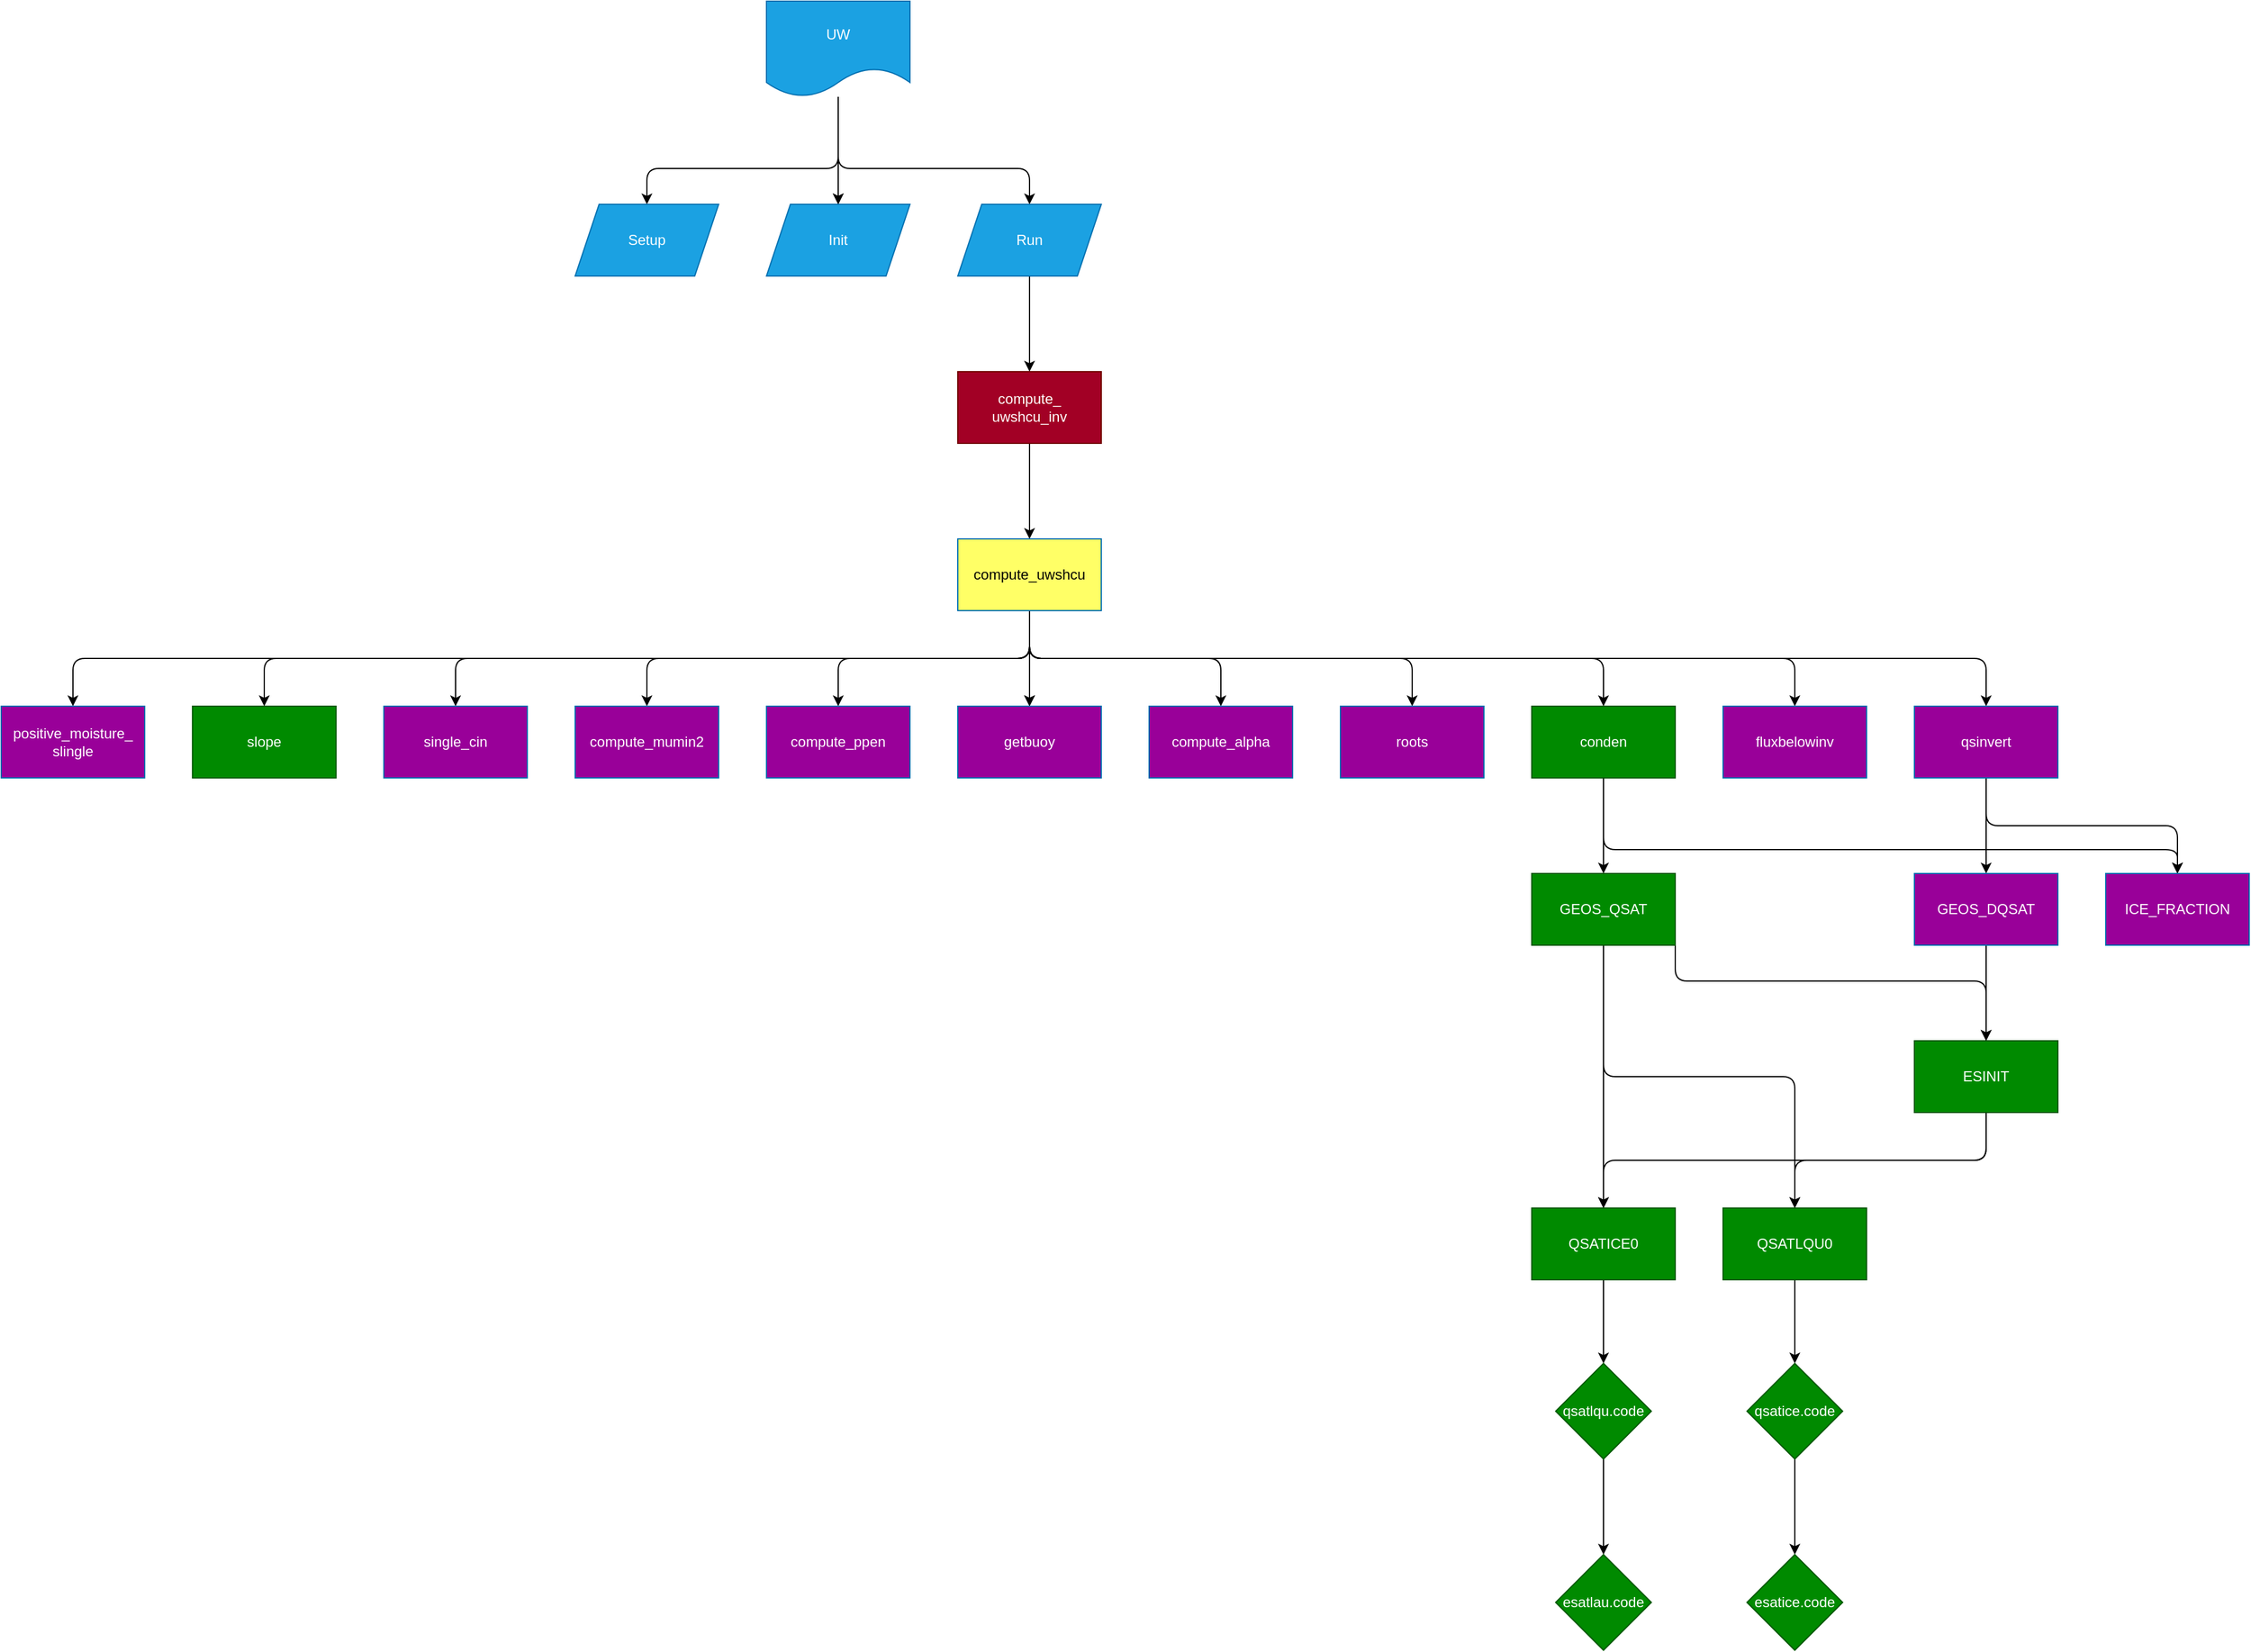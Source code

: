 <mxfile>
    <diagram name="Page-1" id="TWxsnh-rBOKwKERJ7GCM">
        <mxGraphModel dx="2427" dy="710" grid="1" gridSize="10" guides="1" tooltips="1" connect="1" arrows="1" fold="1" page="1" pageScale="1" pageWidth="850" pageHeight="1100" math="0" shadow="0">
            <root>
                <mxCell id="0"/>
                <mxCell id="1" parent="0"/>
                <mxCell id="65" value="" style="edgeStyle=none;html=1;" parent="1" source="63" target="64" edge="1">
                    <mxGeometry relative="1" as="geometry"/>
                </mxCell>
                <mxCell id="66" value="" style="edgeStyle=orthogonalEdgeStyle;html=1;" parent="1" source="63" target="64" edge="1">
                    <mxGeometry relative="1" as="geometry"/>
                </mxCell>
                <mxCell id="70" value="" style="edgeStyle=orthogonalEdgeStyle;html=1;" parent="1" target="69" edge="1">
                    <mxGeometry relative="1" as="geometry">
                        <mxPoint x="440" y="360" as="sourcePoint"/>
                        <Array as="points">
                            <mxPoint x="440" y="420"/>
                            <mxPoint x="280" y="420"/>
                        </Array>
                    </mxGeometry>
                </mxCell>
                <mxCell id="72" value="" style="edgeStyle=orthogonalEdgeStyle;html=1;" parent="1" target="71" edge="1">
                    <mxGeometry relative="1" as="geometry">
                        <mxPoint x="440" y="360" as="sourcePoint"/>
                        <Array as="points">
                            <mxPoint x="440" y="420"/>
                            <mxPoint x="600" y="420"/>
                        </Array>
                    </mxGeometry>
                </mxCell>
                <mxCell id="63" value="UW" style="shape=document;whiteSpace=wrap;html=1;boundedLbl=1;fillColor=#1ba1e2;fontColor=#ffffff;strokeColor=#006EAF;" parent="1" vertex="1">
                    <mxGeometry x="380" y="280" width="120" height="80" as="geometry"/>
                </mxCell>
                <mxCell id="64" value="Init" style="shape=parallelogram;perimeter=parallelogramPerimeter;whiteSpace=wrap;html=1;fixedSize=1;fillColor=#1ba1e2;strokeColor=#006EAF;fontColor=#ffffff;" parent="1" vertex="1">
                    <mxGeometry x="380" y="450" width="120" height="60" as="geometry"/>
                </mxCell>
                <mxCell id="69" value="Setup" style="shape=parallelogram;perimeter=parallelogramPerimeter;whiteSpace=wrap;html=1;fixedSize=1;fillColor=#1ba1e2;strokeColor=#006EAF;fontColor=#ffffff;" parent="1" vertex="1">
                    <mxGeometry x="220" y="450" width="120" height="60" as="geometry"/>
                </mxCell>
                <mxCell id="74" value="" style="edgeStyle=orthogonalEdgeStyle;html=1;" parent="1" source="71" target="73" edge="1">
                    <mxGeometry relative="1" as="geometry"/>
                </mxCell>
                <mxCell id="71" value="Run" style="shape=parallelogram;perimeter=parallelogramPerimeter;whiteSpace=wrap;html=1;fixedSize=1;fillColor=#1ba1e2;strokeColor=#006EAF;fontColor=#ffffff;" parent="1" vertex="1">
                    <mxGeometry x="540" y="450" width="120" height="60" as="geometry"/>
                </mxCell>
                <mxCell id="76" value="" style="edgeStyle=orthogonalEdgeStyle;html=1;" parent="1" source="73" target="75" edge="1">
                    <mxGeometry relative="1" as="geometry"/>
                </mxCell>
                <mxCell id="73" value="compute_ uwshcu_inv" style="whiteSpace=wrap;html=1;fillColor=#a20025;strokeColor=#6F0000;fontColor=#ffffff;" parent="1" vertex="1">
                    <mxGeometry x="540" y="590" width="120" height="60" as="geometry"/>
                </mxCell>
                <mxCell id="78" value="" style="edgeStyle=orthogonalEdgeStyle;html=1;" parent="1" source="75" target="77" edge="1">
                    <mxGeometry relative="1" as="geometry"/>
                </mxCell>
                <mxCell id="80" value="" style="edgeStyle=orthogonalEdgeStyle;html=1;exitX=0.5;exitY=1;exitDx=0;exitDy=0;" parent="1" source="75" target="79" edge="1">
                    <mxGeometry relative="1" as="geometry"/>
                </mxCell>
                <mxCell id="82" value="" style="edgeStyle=orthogonalEdgeStyle;html=1;exitX=0.5;exitY=1;exitDx=0;exitDy=0;" parent="1" source="75" target="81" edge="1">
                    <mxGeometry relative="1" as="geometry"/>
                </mxCell>
                <mxCell id="83" value="" style="edgeStyle=orthogonalEdgeStyle;html=1;" parent="1" source="75" target="77" edge="1">
                    <mxGeometry relative="1" as="geometry"/>
                </mxCell>
                <mxCell id="87" value="" style="edgeStyle=orthogonalEdgeStyle;html=1;exitX=0.5;exitY=1;exitDx=0;exitDy=0;" parent="1" source="75" target="86" edge="1">
                    <mxGeometry relative="1" as="geometry"/>
                </mxCell>
                <mxCell id="89" value="" style="edgeStyle=orthogonalEdgeStyle;html=1;exitX=0.5;exitY=1;exitDx=0;exitDy=0;" parent="1" source="75" target="88" edge="1">
                    <mxGeometry relative="1" as="geometry"/>
                </mxCell>
                <mxCell id="91" value="" style="edgeStyle=orthogonalEdgeStyle;html=1;exitX=0.5;exitY=1;exitDx=0;exitDy=0;" parent="1" source="75" target="90" edge="1">
                    <mxGeometry relative="1" as="geometry"/>
                </mxCell>
                <mxCell id="93" value="" style="edgeStyle=orthogonalEdgeStyle;html=1;exitX=0.5;exitY=1;exitDx=0;exitDy=0;" parent="1" source="75" target="92" edge="1">
                    <mxGeometry relative="1" as="geometry"/>
                </mxCell>
                <mxCell id="95" value="" style="edgeStyle=orthogonalEdgeStyle;html=1;exitX=0.5;exitY=1;exitDx=0;exitDy=0;" parent="1" source="75" target="94" edge="1">
                    <mxGeometry relative="1" as="geometry"/>
                </mxCell>
                <mxCell id="97" value="" style="edgeStyle=orthogonalEdgeStyle;html=1;exitX=0.5;exitY=1;exitDx=0;exitDy=0;" parent="1" source="75" target="96" edge="1">
                    <mxGeometry relative="1" as="geometry"/>
                </mxCell>
                <mxCell id="99" value="" style="edgeStyle=orthogonalEdgeStyle;html=1;exitX=0.5;exitY=1;exitDx=0;exitDy=0;" parent="1" source="75" target="98" edge="1">
                    <mxGeometry relative="1" as="geometry"/>
                </mxCell>
                <mxCell id="101" value="" style="edgeStyle=orthogonalEdgeStyle;html=1;exitX=0.5;exitY=1;exitDx=0;exitDy=0;" parent="1" source="75" target="100" edge="1">
                    <mxGeometry relative="1" as="geometry"/>
                </mxCell>
                <mxCell id="75" value="compute_uwshcu" style="whiteSpace=wrap;html=1;fillColor=#FFFF66;strokeColor=#006EAF;fontColor=#000000;" parent="1" vertex="1">
                    <mxGeometry x="540" y="730" width="120" height="60" as="geometry"/>
                </mxCell>
                <mxCell id="77" value="getbuoy&lt;br&gt;" style="whiteSpace=wrap;html=1;fillColor=#990099;strokeColor=#006EAF;fontColor=#ffffff;" parent="1" vertex="1">
                    <mxGeometry x="540" y="870" width="120" height="60" as="geometry"/>
                </mxCell>
                <mxCell id="79" value="compute_ppen" style="whiteSpace=wrap;html=1;fillColor=#990099;strokeColor=#006EAF;fontColor=#ffffff;" parent="1" vertex="1">
                    <mxGeometry x="380" y="870" width="120" height="60" as="geometry"/>
                </mxCell>
                <mxCell id="81" value="compute_alpha" style="whiteSpace=wrap;html=1;fillColor=#990099;strokeColor=#006EAF;fontColor=#ffffff;" parent="1" vertex="1">
                    <mxGeometry x="700" y="870" width="120" height="60" as="geometry"/>
                </mxCell>
                <mxCell id="86" value="compute_mumin2" style="whiteSpace=wrap;html=1;fillColor=#990099;strokeColor=#006EAF;fontColor=#ffffff;" parent="1" vertex="1">
                    <mxGeometry x="220" y="870" width="120" height="60" as="geometry"/>
                </mxCell>
                <mxCell id="88" value="roots" style="whiteSpace=wrap;html=1;fillColor=#990099;strokeColor=#006EAF;fontColor=#ffffff;" parent="1" vertex="1">
                    <mxGeometry x="860" y="870" width="120" height="60" as="geometry"/>
                </mxCell>
                <mxCell id="90" value="single_cin" style="whiteSpace=wrap;html=1;fillColor=#990099;strokeColor=#006EAF;fontColor=#ffffff;" parent="1" vertex="1">
                    <mxGeometry x="60" y="870" width="120" height="60" as="geometry"/>
                </mxCell>
                <mxCell id="109" value="" style="edgeStyle=orthogonalEdgeStyle;html=1;" parent="1" source="92" target="108" edge="1">
                    <mxGeometry relative="1" as="geometry"/>
                </mxCell>
                <mxCell id="112" value="" style="edgeStyle=orthogonalEdgeStyle;html=1;exitX=0.5;exitY=1;exitDx=0;exitDy=0;entryX=0.5;entryY=0;entryDx=0;entryDy=0;" parent="1" source="92" target="104" edge="1">
                    <mxGeometry relative="1" as="geometry">
                        <mxPoint x="1080" y="940" as="sourcePoint"/>
                        <mxPoint x="920" y="1020" as="targetPoint"/>
                        <Array as="points">
                            <mxPoint x="1080" y="990"/>
                            <mxPoint x="1560" y="990"/>
                        </Array>
                    </mxGeometry>
                </mxCell>
                <mxCell id="92" value="conden" style="whiteSpace=wrap;html=1;fillColor=#008a00;strokeColor=#005700;fontColor=#ffffff;" parent="1" vertex="1">
                    <mxGeometry x="1020" y="870" width="120" height="60" as="geometry"/>
                </mxCell>
                <mxCell id="94" value="slope" style="whiteSpace=wrap;html=1;fillColor=#008a00;strokeColor=#005700;fontColor=#ffffff;" parent="1" vertex="1">
                    <mxGeometry x="-100" y="870" width="120" height="60" as="geometry"/>
                </mxCell>
                <mxCell id="96" value="fluxbelowinv" style="whiteSpace=wrap;html=1;fillColor=#990099;strokeColor=#006EAF;fontColor=#ffffff;" parent="1" vertex="1">
                    <mxGeometry x="1180" y="870" width="120" height="60" as="geometry"/>
                </mxCell>
                <mxCell id="98" value="positive_moisture_ slingle" style="whiteSpace=wrap;html=1;fillColor=#990099;strokeColor=#006EAF;fontColor=#ffffff;" parent="1" vertex="1">
                    <mxGeometry x="-260" y="870" width="120" height="60" as="geometry"/>
                </mxCell>
                <mxCell id="103" value="" style="edgeStyle=orthogonalEdgeStyle;html=1;" parent="1" source="100" target="102" edge="1">
                    <mxGeometry relative="1" as="geometry"/>
                </mxCell>
                <mxCell id="105" value="" style="edgeStyle=orthogonalEdgeStyle;html=1;exitX=0.5;exitY=1;exitDx=0;exitDy=0;" parent="1" source="100" target="104" edge="1">
                    <mxGeometry relative="1" as="geometry"/>
                </mxCell>
                <mxCell id="100" value="qsinvert" style="whiteSpace=wrap;html=1;fillColor=#990099;strokeColor=#006EAF;fontColor=#ffffff;" parent="1" vertex="1">
                    <mxGeometry x="1340" y="870" width="120" height="60" as="geometry"/>
                </mxCell>
                <mxCell id="107" value="" style="edgeStyle=orthogonalEdgeStyle;html=1;" parent="1" source="102" target="106" edge="1">
                    <mxGeometry relative="1" as="geometry"/>
                </mxCell>
                <mxCell id="102" value="GEOS_DQSAT" style="whiteSpace=wrap;html=1;fillColor=#990099;strokeColor=#006EAF;fontColor=#ffffff;" parent="1" vertex="1">
                    <mxGeometry x="1340" y="1010" width="120" height="60" as="geometry"/>
                </mxCell>
                <mxCell id="104" value="ICE_FRACTION" style="whiteSpace=wrap;html=1;fillColor=#990099;strokeColor=#006EAF;fontColor=#ffffff;" parent="1" vertex="1">
                    <mxGeometry x="1500" y="1010" width="120" height="60" as="geometry"/>
                </mxCell>
                <mxCell id="115" value="" style="edgeStyle=orthogonalEdgeStyle;html=1;exitX=0.5;exitY=1;exitDx=0;exitDy=0;" parent="1" source="106" target="114" edge="1">
                    <mxGeometry relative="1" as="geometry"/>
                </mxCell>
                <mxCell id="117" value="" style="edgeStyle=orthogonalEdgeStyle;html=1;exitX=0.5;exitY=1;exitDx=0;exitDy=0;" parent="1" source="106" target="116" edge="1">
                    <mxGeometry relative="1" as="geometry"/>
                </mxCell>
                <mxCell id="106" value="ESINIT" style="whiteSpace=wrap;html=1;fillColor=#008a00;strokeColor=#005700;fontColor=#ffffff;" parent="1" vertex="1">
                    <mxGeometry x="1340" y="1150" width="120" height="60" as="geometry"/>
                </mxCell>
                <mxCell id="113" style="edgeStyle=orthogonalEdgeStyle;html=1;exitX=1;exitY=0.5;exitDx=0;exitDy=0;" parent="1" source="108" target="106" edge="1">
                    <mxGeometry relative="1" as="geometry">
                        <Array as="points">
                            <mxPoint x="1140" y="1100"/>
                            <mxPoint x="1400" y="1100"/>
                        </Array>
                    </mxGeometry>
                </mxCell>
                <mxCell id="118" style="edgeStyle=orthogonalEdgeStyle;html=1;exitX=0.5;exitY=1;exitDx=0;exitDy=0;" parent="1" source="108" target="114" edge="1">
                    <mxGeometry relative="1" as="geometry"/>
                </mxCell>
                <mxCell id="119" style="edgeStyle=orthogonalEdgeStyle;html=1;exitX=0.5;exitY=1;exitDx=0;exitDy=0;entryX=0.5;entryY=0;entryDx=0;entryDy=0;" parent="1" source="108" target="116" edge="1">
                    <mxGeometry relative="1" as="geometry"/>
                </mxCell>
                <mxCell id="108" value="GEOS_QSAT" style="whiteSpace=wrap;html=1;fillColor=#008a00;strokeColor=#005700;fontColor=#ffffff;" parent="1" vertex="1">
                    <mxGeometry x="1020" y="1010" width="120" height="60" as="geometry"/>
                </mxCell>
                <mxCell id="121" value="" style="edgeStyle=orthogonalEdgeStyle;html=1;" parent="1" source="114" target="120" edge="1">
                    <mxGeometry relative="1" as="geometry"/>
                </mxCell>
                <mxCell id="114" value="QSATICE0" style="whiteSpace=wrap;html=1;fillColor=#008a00;strokeColor=#005700;fontColor=#ffffff;" parent="1" vertex="1">
                    <mxGeometry x="1020" y="1290" width="120" height="60" as="geometry"/>
                </mxCell>
                <mxCell id="125" value="" style="edgeStyle=orthogonalEdgeStyle;html=1;" parent="1" source="116" target="124" edge="1">
                    <mxGeometry relative="1" as="geometry"/>
                </mxCell>
                <mxCell id="116" value="QSATLQU0" style="whiteSpace=wrap;html=1;fillColor=#008a00;strokeColor=#005700;fontColor=#ffffff;" parent="1" vertex="1">
                    <mxGeometry x="1180" y="1290" width="120" height="60" as="geometry"/>
                </mxCell>
                <mxCell id="123" value="" style="edgeStyle=orthogonalEdgeStyle;html=1;" parent="1" source="120" target="122" edge="1">
                    <mxGeometry relative="1" as="geometry"/>
                </mxCell>
                <mxCell id="120" value="qsatlqu.code" style="rhombus;whiteSpace=wrap;html=1;fillColor=#008a00;strokeColor=#005700;fontColor=#ffffff;" parent="1" vertex="1">
                    <mxGeometry x="1040" y="1420" width="80" height="80" as="geometry"/>
                </mxCell>
                <mxCell id="122" value="esatlau.code" style="rhombus;whiteSpace=wrap;html=1;fillColor=#008a00;strokeColor=#005700;fontColor=#ffffff;" parent="1" vertex="1">
                    <mxGeometry x="1040" y="1580" width="80" height="80" as="geometry"/>
                </mxCell>
                <mxCell id="127" value="" style="edgeStyle=orthogonalEdgeStyle;html=1;" parent="1" source="124" target="126" edge="1">
                    <mxGeometry relative="1" as="geometry"/>
                </mxCell>
                <mxCell id="124" value="qsatice.code" style="rhombus;whiteSpace=wrap;html=1;fillColor=#008a00;strokeColor=#005700;fontColor=#ffffff;" parent="1" vertex="1">
                    <mxGeometry x="1200" y="1420" width="80" height="80" as="geometry"/>
                </mxCell>
                <mxCell id="126" value="esatice.code" style="rhombus;whiteSpace=wrap;html=1;fillColor=#008a00;strokeColor=#005700;fontColor=#ffffff;" parent="1" vertex="1">
                    <mxGeometry x="1200" y="1580" width="80" height="80" as="geometry"/>
                </mxCell>
            </root>
        </mxGraphModel>
    </diagram>
</mxfile>